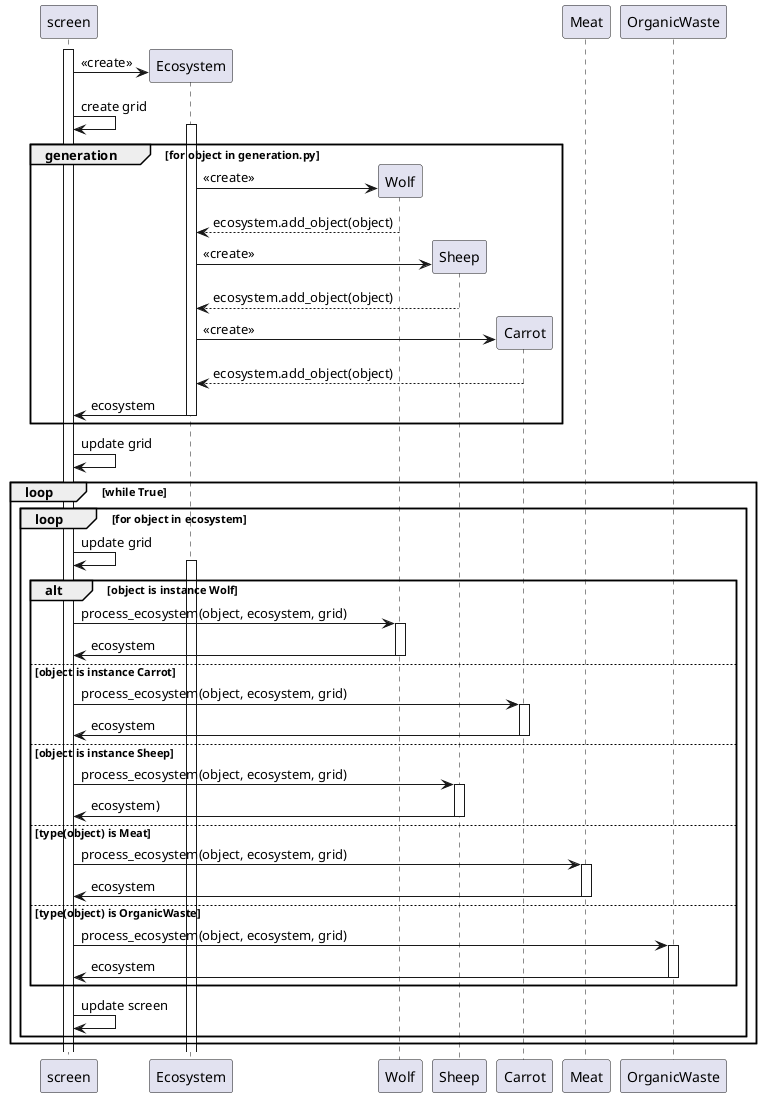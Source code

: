 @startuml

participant "screen" as A
participant "Ecosystem" as B
participant "Wolf" as C
participant "Sheep" as D
participant "Carrot" as E
participant "Meat" as F
participant "OrganicWaste" as G

activate A

create B
A -> B: << create >>
A -> A: create grid

group generation [for object in generation.py]
  activate B
  create C
  B -> C: << create >>
  C --> B: ecosystem.add_object(object)
  create D
  B -> D: << create >>
  D --> B: ecosystem.add_object(object)
  create E
  B -> E: << create >>
  E --> B: ecosystem.add_object(object)
  B -> A: ecosystem
  deactivate B
end

A -> A: update grid

group loop [while True]
    group loop [for object in ecosystem]
    A -> A: update grid
        alt object is instance Wolf
            activate B
            A -> C: process_ecosystem(object, ecosystem, grid)
            activate C
            C -> A: ecosystem
            deactivate C
        else object is instance Carrot
            A -> E: process_ecosystem(object, ecosystem, grid)
            activate E
            E -> A: ecosystem
            deactivate E
        else object is instance Sheep
            A -> D: process_ecosystem(object, ecosystem, grid)
            activate D
            D -> A: ecosystem)
            deactivate D
        else type(object) is Meat
            A -> F: process_ecosystem(object, ecosystem, grid)
            activate F
            F -> A: ecosystem
            deactivate F
        else type(object) is OrganicWaste
            A -> G: process_ecosystem(object, ecosystem, grid)
            activate G
            G -> A: ecosystem
            deactivate G
        end
        A -> A: update screen
    end
end
@enduml
